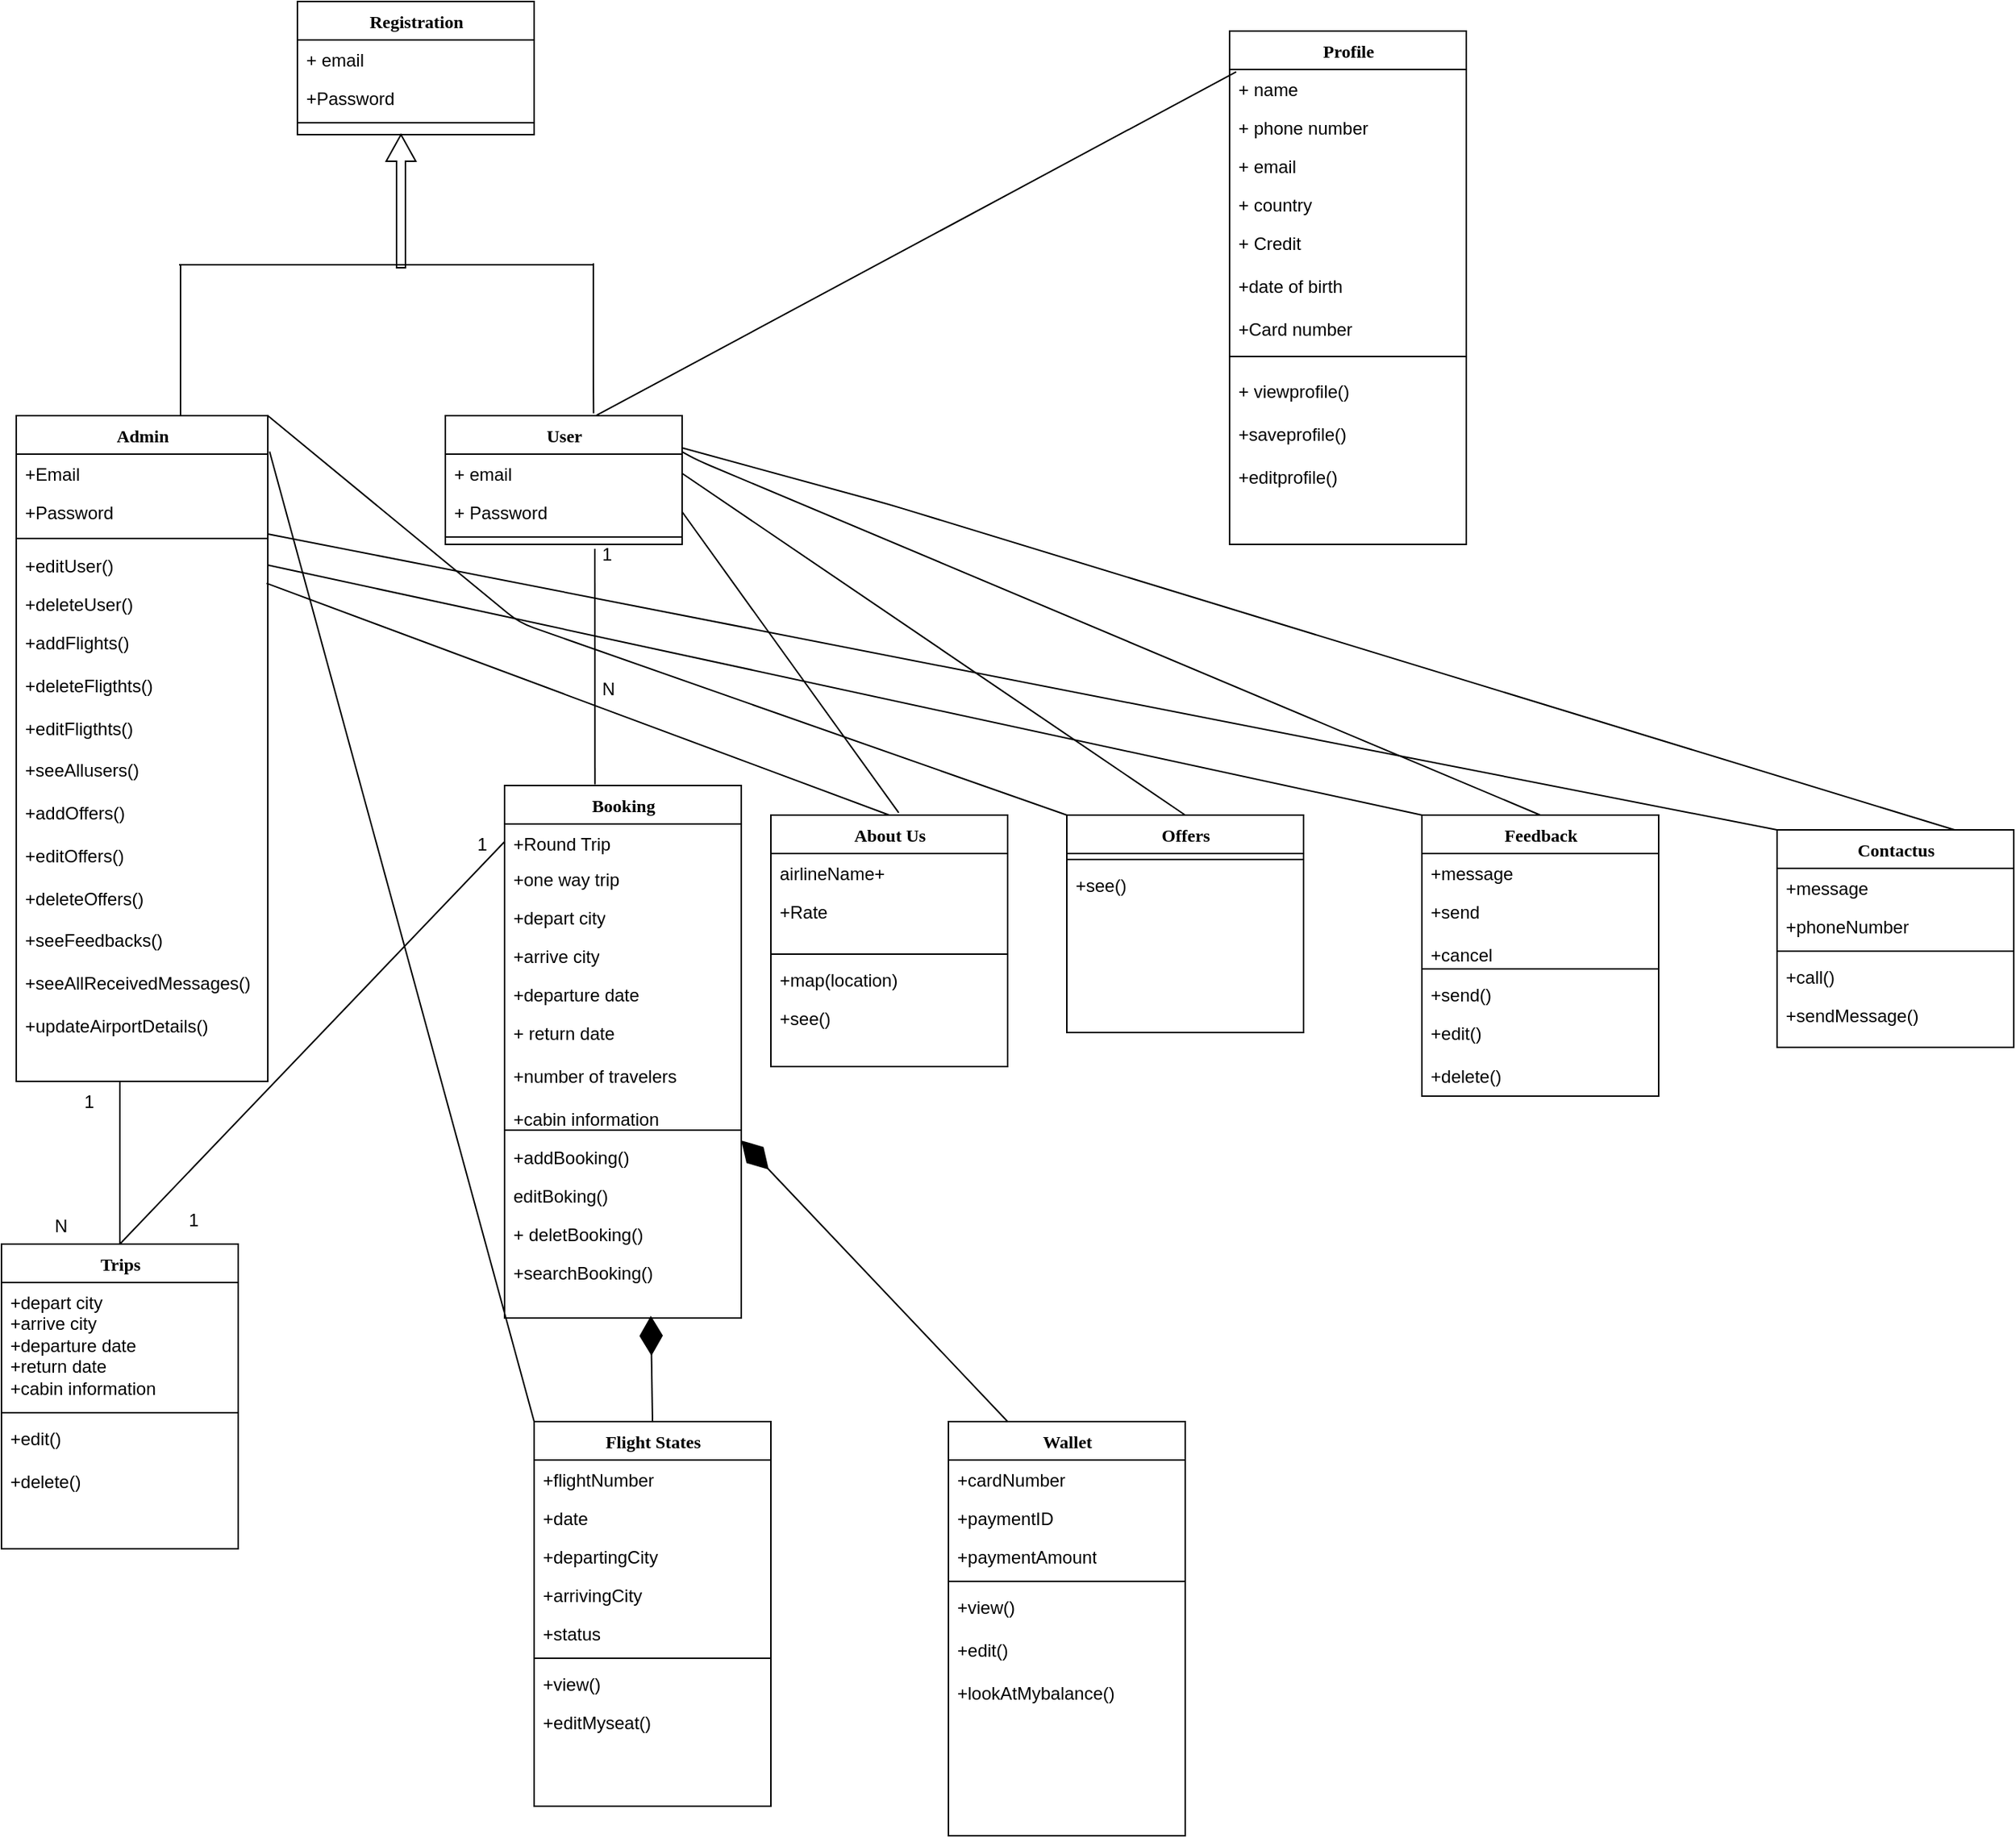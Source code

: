 <mxfile version="14.4.3" type="device"><diagram name="Page-1" id="9f46799a-70d6-7492-0946-bef42562c5a5"><mxGraphModel dx="1920" dy="1205" grid="1" gridSize="10" guides="1" tooltips="1" connect="1" arrows="1" fold="1" page="1" pageScale="1" pageWidth="1100" pageHeight="850" background="#ffffff" math="0" shadow="0"><root><mxCell id="0"/><mxCell id="1" parent="0"/><mxCell id="78961159f06e98e8-17" value="Profile" style="swimlane;html=1;fontStyle=1;align=center;verticalAlign=top;childLayout=stackLayout;horizontal=1;startSize=26;horizontalStack=0;resizeParent=1;resizeLast=0;collapsible=1;marginBottom=0;swimlaneFillColor=#ffffff;rounded=0;shadow=0;comic=0;labelBackgroundColor=none;strokeWidth=1;fillColor=none;fontFamily=Verdana;fontSize=12" parent="1" vertex="1"><mxGeometry x="1110" y="20" width="160" height="347" as="geometry"/></mxCell><mxCell id="78961159f06e98e8-21" value="+ name" style="text;html=1;strokeColor=none;fillColor=none;align=left;verticalAlign=top;spacingLeft=4;spacingRight=4;whiteSpace=wrap;overflow=hidden;rotatable=0;points=[[0,0.5],[1,0.5]];portConstraint=eastwest;" parent="78961159f06e98e8-17" vertex="1"><mxGeometry y="26" width="160" height="26" as="geometry"/></mxCell><mxCell id="78961159f06e98e8-25" value="+ phone number" style="text;html=1;strokeColor=none;fillColor=none;align=left;verticalAlign=top;spacingLeft=4;spacingRight=4;whiteSpace=wrap;overflow=hidden;rotatable=0;points=[[0,0.5],[1,0.5]];portConstraint=eastwest;" parent="78961159f06e98e8-17" vertex="1"><mxGeometry y="52" width="160" height="26" as="geometry"/></mxCell><mxCell id="78961159f06e98e8-23" value="+ email" style="text;html=1;strokeColor=none;fillColor=none;align=left;verticalAlign=top;spacingLeft=4;spacingRight=4;whiteSpace=wrap;overflow=hidden;rotatable=0;points=[[0,0.5],[1,0.5]];portConstraint=eastwest;" parent="78961159f06e98e8-17" vertex="1"><mxGeometry y="78" width="160" height="26" as="geometry"/></mxCell><mxCell id="78961159f06e98e8-26" value="+ country" style="text;html=1;strokeColor=none;fillColor=none;align=left;verticalAlign=top;spacingLeft=4;spacingRight=4;whiteSpace=wrap;overflow=hidden;rotatable=0;points=[[0,0.5],[1,0.5]];portConstraint=eastwest;" parent="78961159f06e98e8-17" vertex="1"><mxGeometry y="104" width="160" height="26" as="geometry"/></mxCell><mxCell id="78961159f06e98e8-24" value="+ Credit&lt;br&gt;&lt;br&gt;+date of birth&lt;br&gt;&lt;br&gt;+Card number" style="text;html=1;strokeColor=none;fillColor=none;align=left;verticalAlign=top;spacingLeft=4;spacingRight=4;whiteSpace=wrap;overflow=hidden;rotatable=0;points=[[0,0.5],[1,0.5]];portConstraint=eastwest;" parent="78961159f06e98e8-17" vertex="1"><mxGeometry y="130" width="160" height="80" as="geometry"/></mxCell><mxCell id="78961159f06e98e8-19" value="" style="line;html=1;strokeWidth=1;fillColor=none;align=left;verticalAlign=middle;spacingTop=-1;spacingLeft=3;spacingRight=3;rotatable=0;labelPosition=right;points=[];portConstraint=eastwest;" parent="78961159f06e98e8-17" vertex="1"><mxGeometry y="210" width="160" height="20" as="geometry"/></mxCell><mxCell id="78961159f06e98e8-20" value="+ viewprofile()&lt;br&gt;&lt;br&gt;+saveprofile()&lt;br&gt;&lt;br&gt;+editprofile()" style="text;html=1;strokeColor=none;fillColor=none;align=left;verticalAlign=top;spacingLeft=4;spacingRight=4;whiteSpace=wrap;overflow=hidden;rotatable=0;points=[[0,0.5],[1,0.5]];portConstraint=eastwest;" parent="78961159f06e98e8-17" vertex="1"><mxGeometry y="230" width="160" height="90" as="geometry"/></mxCell><mxCell id="78961159f06e98e8-30" value="Registration" style="swimlane;html=1;fontStyle=1;align=center;verticalAlign=top;childLayout=stackLayout;horizontal=1;startSize=26;horizontalStack=0;resizeParent=1;resizeLast=0;collapsible=1;marginBottom=0;swimlaneFillColor=#ffffff;rounded=0;shadow=0;comic=0;labelBackgroundColor=none;strokeWidth=1;fillColor=none;fontFamily=Verdana;fontSize=12" parent="1" vertex="1"><mxGeometry x="480" width="160" height="90" as="geometry"/></mxCell><mxCell id="78961159f06e98e8-31" value="+ email" style="text;html=1;strokeColor=none;fillColor=none;align=left;verticalAlign=top;spacingLeft=4;spacingRight=4;whiteSpace=wrap;overflow=hidden;rotatable=0;points=[[0,0.5],[1,0.5]];portConstraint=eastwest;" parent="78961159f06e98e8-30" vertex="1"><mxGeometry y="26" width="160" height="26" as="geometry"/></mxCell><mxCell id="78961159f06e98e8-33" value="+Password" style="text;html=1;strokeColor=none;fillColor=none;align=left;verticalAlign=top;spacingLeft=4;spacingRight=4;whiteSpace=wrap;overflow=hidden;rotatable=0;points=[[0,0.5],[1,0.5]];portConstraint=eastwest;" parent="78961159f06e98e8-30" vertex="1"><mxGeometry y="52" width="160" height="26" as="geometry"/></mxCell><mxCell id="78961159f06e98e8-38" value="" style="line;html=1;strokeWidth=1;fillColor=none;align=left;verticalAlign=middle;spacingTop=-1;spacingLeft=3;spacingRight=3;rotatable=0;labelPosition=right;points=[];portConstraint=eastwest;" parent="78961159f06e98e8-30" vertex="1"><mxGeometry y="78" width="160" height="8" as="geometry"/></mxCell><mxCell id="78961159f06e98e8-43" value="User" style="swimlane;html=1;fontStyle=1;align=center;verticalAlign=top;childLayout=stackLayout;horizontal=1;startSize=26;horizontalStack=0;resizeParent=1;resizeLast=0;collapsible=1;marginBottom=0;swimlaneFillColor=#ffffff;rounded=0;shadow=0;comic=0;labelBackgroundColor=none;strokeWidth=1;fillColor=none;fontFamily=Verdana;fontSize=12" parent="1" vertex="1"><mxGeometry x="580" y="280" width="160" height="87" as="geometry"/></mxCell><mxCell id="78961159f06e98e8-44" value="+ email" style="text;html=1;strokeColor=none;fillColor=none;align=left;verticalAlign=top;spacingLeft=4;spacingRight=4;whiteSpace=wrap;overflow=hidden;rotatable=0;points=[[0,0.5],[1,0.5]];portConstraint=eastwest;" parent="78961159f06e98e8-43" vertex="1"><mxGeometry y="26" width="160" height="26" as="geometry"/></mxCell><mxCell id="78961159f06e98e8-45" value="+ Password" style="text;html=1;strokeColor=none;fillColor=none;align=left;verticalAlign=top;spacingLeft=4;spacingRight=4;whiteSpace=wrap;overflow=hidden;rotatable=0;points=[[0,0.5],[1,0.5]];portConstraint=eastwest;" parent="78961159f06e98e8-43" vertex="1"><mxGeometry y="52" width="160" height="26" as="geometry"/></mxCell><mxCell id="78961159f06e98e8-51" value="" style="line;html=1;strokeWidth=1;fillColor=none;align=left;verticalAlign=middle;spacingTop=-1;spacingLeft=3;spacingRight=3;rotatable=0;labelPosition=right;points=[];portConstraint=eastwest;" parent="78961159f06e98e8-43" vertex="1"><mxGeometry y="78" width="160" height="8" as="geometry"/></mxCell><mxCell id="78961159f06e98e8-69" value="Booking" style="swimlane;html=1;fontStyle=1;align=center;verticalAlign=top;childLayout=stackLayout;horizontal=1;startSize=26;horizontalStack=0;resizeParent=1;resizeLast=0;collapsible=1;marginBottom=0;swimlaneFillColor=#ffffff;rounded=0;shadow=0;comic=0;labelBackgroundColor=none;strokeWidth=1;fillColor=none;fontFamily=Verdana;fontSize=12" parent="1" vertex="1"><mxGeometry x="620" y="530.0" width="160" height="360" as="geometry"/></mxCell><mxCell id="78961159f06e98e8-70" value="+Round Trip" style="text;html=1;strokeColor=none;fillColor=none;align=left;verticalAlign=top;spacingLeft=4;spacingRight=4;whiteSpace=wrap;overflow=hidden;rotatable=0;points=[[0,0.5],[1,0.5]];portConstraint=eastwest;" parent="78961159f06e98e8-69" vertex="1"><mxGeometry y="26" width="160" height="24" as="geometry"/></mxCell><mxCell id="78961159f06e98e8-71" value="+one way trip&amp;nbsp;" style="text;html=1;strokeColor=none;fillColor=none;align=left;verticalAlign=top;spacingLeft=4;spacingRight=4;whiteSpace=wrap;overflow=hidden;rotatable=0;points=[[0,0.5],[1,0.5]];portConstraint=eastwest;" parent="78961159f06e98e8-69" vertex="1"><mxGeometry y="50" width="160" height="26" as="geometry"/></mxCell><mxCell id="78961159f06e98e8-72" value="&lt;div&gt;+depart city&lt;/div&gt;&lt;div&gt;&lt;br&gt;&lt;/div&gt;" style="text;html=1;strokeColor=none;fillColor=none;align=left;verticalAlign=top;spacingLeft=4;spacingRight=4;whiteSpace=wrap;overflow=hidden;rotatable=0;points=[[0,0.5],[1,0.5]];portConstraint=eastwest;" parent="78961159f06e98e8-69" vertex="1"><mxGeometry y="76" width="160" height="26" as="geometry"/></mxCell><mxCell id="78961159f06e98e8-74" value="+&lt;span&gt;arrive city&lt;br&gt;&lt;br&gt;&lt;/span&gt;" style="text;html=1;strokeColor=none;fillColor=none;align=left;verticalAlign=top;spacingLeft=4;spacingRight=4;whiteSpace=wrap;overflow=hidden;rotatable=0;points=[[0,0.5],[1,0.5]];portConstraint=eastwest;" parent="78961159f06e98e8-69" vertex="1"><mxGeometry y="102" width="160" height="26" as="geometry"/></mxCell><mxCell id="78961159f06e98e8-75" value="+departure date" style="text;html=1;strokeColor=none;fillColor=none;align=left;verticalAlign=top;spacingLeft=4;spacingRight=4;whiteSpace=wrap;overflow=hidden;rotatable=0;points=[[0,0.5],[1,0.5]];portConstraint=eastwest;" parent="78961159f06e98e8-69" vertex="1"><mxGeometry y="128" width="160" height="26" as="geometry"/></mxCell><mxCell id="78961159f06e98e8-76" value="+&amp;nbsp;&lt;span&gt;return date&lt;br&gt;&lt;br&gt;+&lt;/span&gt;&lt;span&gt;number of travelers&lt;br&gt;&lt;br&gt;&lt;/span&gt;&lt;span&gt;+&lt;/span&gt;&lt;span&gt;cabin information&lt;br&gt;&lt;br&gt;&lt;br&gt;&lt;/span&gt;&lt;span&gt;&lt;br&gt;&lt;br&gt;&lt;/span&gt;" style="text;html=1;strokeColor=none;fillColor=none;align=left;verticalAlign=top;spacingLeft=4;spacingRight=4;whiteSpace=wrap;overflow=hidden;rotatable=0;points=[[0,0.5],[1,0.5]];portConstraint=eastwest;" parent="78961159f06e98e8-69" vertex="1"><mxGeometry y="154" width="160" height="74" as="geometry"/></mxCell><mxCell id="78961159f06e98e8-77" value="" style="line;html=1;strokeWidth=1;fillColor=none;align=left;verticalAlign=middle;spacingTop=-1;spacingLeft=3;spacingRight=3;rotatable=0;labelPosition=right;points=[];portConstraint=eastwest;" parent="78961159f06e98e8-69" vertex="1"><mxGeometry y="228" width="160" height="10" as="geometry"/></mxCell><mxCell id="78961159f06e98e8-78" value="+&lt;span&gt;addBooking()&lt;br&gt;&lt;br&gt;&lt;/span&gt;" style="text;html=1;strokeColor=none;fillColor=none;align=left;verticalAlign=top;spacingLeft=4;spacingRight=4;whiteSpace=wrap;overflow=hidden;rotatable=0;points=[[0,0.5],[1,0.5]];portConstraint=eastwest;" parent="78961159f06e98e8-69" vertex="1"><mxGeometry y="238" width="160" height="26" as="geometry"/></mxCell><mxCell id="78961159f06e98e8-79" value="&lt;div&gt;editBoking()&lt;/div&gt;&lt;div&gt;&lt;br&gt;&lt;/div&gt;" style="text;html=1;strokeColor=none;fillColor=none;align=left;verticalAlign=top;spacingLeft=4;spacingRight=4;whiteSpace=wrap;overflow=hidden;rotatable=0;points=[[0,0.5],[1,0.5]];portConstraint=eastwest;" parent="78961159f06e98e8-69" vertex="1"><mxGeometry y="264" width="160" height="26" as="geometry"/></mxCell><mxCell id="78961159f06e98e8-80" value="+&amp;nbsp;&lt;span&gt;deletBooking()&lt;br&gt;&lt;br&gt;&lt;/span&gt;" style="text;html=1;strokeColor=none;fillColor=none;align=left;verticalAlign=top;spacingLeft=4;spacingRight=4;whiteSpace=wrap;overflow=hidden;rotatable=0;points=[[0,0.5],[1,0.5]];portConstraint=eastwest;" parent="78961159f06e98e8-69" vertex="1"><mxGeometry y="290" width="160" height="26" as="geometry"/></mxCell><mxCell id="78961159f06e98e8-81" value="&lt;div&gt;+searchBooking()&lt;/div&gt;&lt;div&gt;&lt;br&gt;&lt;/div&gt;" style="text;html=1;strokeColor=none;fillColor=none;align=left;verticalAlign=top;spacingLeft=4;spacingRight=4;whiteSpace=wrap;overflow=hidden;rotatable=0;points=[[0,0.5],[1,0.5]];portConstraint=eastwest;" parent="78961159f06e98e8-69" vertex="1"><mxGeometry y="316" width="160" height="42" as="geometry"/></mxCell><mxCell id="78961159f06e98e8-82" value="Flight States" style="swimlane;html=1;fontStyle=1;align=center;verticalAlign=top;childLayout=stackLayout;horizontal=1;startSize=26;horizontalStack=0;resizeParent=1;resizeLast=0;collapsible=1;marginBottom=0;swimlaneFillColor=#ffffff;rounded=0;shadow=0;comic=0;labelBackgroundColor=none;strokeWidth=1;fillColor=none;fontFamily=Verdana;fontSize=12" parent="1" vertex="1"><mxGeometry x="640" y="960" width="160" height="260" as="geometry"/></mxCell><mxCell id="78961159f06e98e8-83" value="+&lt;span&gt;flightNumber&lt;br&gt;&lt;br&gt;&lt;/span&gt;" style="text;html=1;strokeColor=none;fillColor=none;align=left;verticalAlign=top;spacingLeft=4;spacingRight=4;whiteSpace=wrap;overflow=hidden;rotatable=0;points=[[0,0.5],[1,0.5]];portConstraint=eastwest;" parent="78961159f06e98e8-82" vertex="1"><mxGeometry y="26" width="160" height="26" as="geometry"/></mxCell><mxCell id="78961159f06e98e8-84" value="+&lt;span&gt;date&lt;br&gt;&lt;br&gt;&lt;/span&gt;" style="text;html=1;strokeColor=none;fillColor=none;align=left;verticalAlign=top;spacingLeft=4;spacingRight=4;whiteSpace=wrap;overflow=hidden;rotatable=0;points=[[0,0.5],[1,0.5]];portConstraint=eastwest;" parent="78961159f06e98e8-82" vertex="1"><mxGeometry y="52" width="160" height="26" as="geometry"/></mxCell><mxCell id="78961159f06e98e8-85" value="+departingCity" style="text;html=1;strokeColor=none;fillColor=none;align=left;verticalAlign=top;spacingLeft=4;spacingRight=4;whiteSpace=wrap;overflow=hidden;rotatable=0;points=[[0,0.5],[1,0.5]];portConstraint=eastwest;" parent="78961159f06e98e8-82" vertex="1"><mxGeometry y="78" width="160" height="26" as="geometry"/></mxCell><mxCell id="78961159f06e98e8-86" value="+&lt;span&gt;arrivingCity&lt;br&gt;&lt;br&gt;&lt;/span&gt;" style="text;html=1;strokeColor=none;fillColor=none;align=left;verticalAlign=top;spacingLeft=4;spacingRight=4;whiteSpace=wrap;overflow=hidden;rotatable=0;points=[[0,0.5],[1,0.5]];portConstraint=eastwest;" parent="78961159f06e98e8-82" vertex="1"><mxGeometry y="104" width="160" height="26" as="geometry"/></mxCell><mxCell id="78961159f06e98e8-87" value="+&lt;span&gt;status&lt;br&gt;&lt;br&gt;&lt;/span&gt;" style="text;html=1;strokeColor=none;fillColor=none;align=left;verticalAlign=top;spacingLeft=4;spacingRight=4;whiteSpace=wrap;overflow=hidden;rotatable=0;points=[[0,0.5],[1,0.5]];portConstraint=eastwest;" parent="78961159f06e98e8-82" vertex="1"><mxGeometry y="130" width="160" height="26" as="geometry"/></mxCell><mxCell id="78961159f06e98e8-90" value="" style="line;html=1;strokeWidth=1;fillColor=none;align=left;verticalAlign=middle;spacingTop=-1;spacingLeft=3;spacingRight=3;rotatable=0;labelPosition=right;points=[];portConstraint=eastwest;" parent="78961159f06e98e8-82" vertex="1"><mxGeometry y="156" width="160" height="8" as="geometry"/></mxCell><mxCell id="78961159f06e98e8-91" value="+view()" style="text;html=1;strokeColor=none;fillColor=none;align=left;verticalAlign=top;spacingLeft=4;spacingRight=4;whiteSpace=wrap;overflow=hidden;rotatable=0;points=[[0,0.5],[1,0.5]];portConstraint=eastwest;" parent="78961159f06e98e8-82" vertex="1"><mxGeometry y="164" width="160" height="26" as="geometry"/></mxCell><mxCell id="78961159f06e98e8-94" value="+&lt;span&gt;editMyseat()&lt;br&gt;&lt;br&gt;&lt;br&gt;&lt;/span&gt;" style="text;html=1;strokeColor=none;fillColor=none;align=left;verticalAlign=top;spacingLeft=4;spacingRight=4;whiteSpace=wrap;overflow=hidden;rotatable=0;points=[[0,0.5],[1,0.5]];portConstraint=eastwest;" parent="78961159f06e98e8-82" vertex="1"><mxGeometry y="190" width="160" height="70" as="geometry"/></mxCell><mxCell id="78961159f06e98e8-95" value="Wallet" style="swimlane;html=1;fontStyle=1;align=center;verticalAlign=top;childLayout=stackLayout;horizontal=1;startSize=26;horizontalStack=0;resizeParent=1;resizeLast=0;collapsible=1;marginBottom=0;swimlaneFillColor=#ffffff;rounded=0;shadow=0;comic=0;labelBackgroundColor=none;strokeWidth=1;fillColor=none;fontFamily=Verdana;fontSize=12" parent="1" vertex="1"><mxGeometry x="920" y="960" width="160" height="280" as="geometry"/></mxCell><mxCell id="78961159f06e98e8-97" value="+cardNumber" style="text;html=1;strokeColor=none;fillColor=none;align=left;verticalAlign=top;spacingLeft=4;spacingRight=4;whiteSpace=wrap;overflow=hidden;rotatable=0;points=[[0,0.5],[1,0.5]];portConstraint=eastwest;" parent="78961159f06e98e8-95" vertex="1"><mxGeometry y="26" width="160" height="26" as="geometry"/></mxCell><mxCell id="78961159f06e98e8-96" value="+&lt;span&gt;paymentID&lt;br&gt;&lt;br&gt;&lt;/span&gt;" style="text;html=1;strokeColor=none;fillColor=none;align=left;verticalAlign=top;spacingLeft=4;spacingRight=4;whiteSpace=wrap;overflow=hidden;rotatable=0;points=[[0,0.5],[1,0.5]];portConstraint=eastwest;" parent="78961159f06e98e8-95" vertex="1"><mxGeometry y="52" width="160" height="26" as="geometry"/></mxCell><mxCell id="78961159f06e98e8-98" value="+&lt;span&gt;paymentAmount&lt;br&gt;&lt;br&gt;&lt;/span&gt;" style="text;html=1;strokeColor=none;fillColor=none;align=left;verticalAlign=top;spacingLeft=4;spacingRight=4;whiteSpace=wrap;overflow=hidden;rotatable=0;points=[[0,0.5],[1,0.5]];portConstraint=eastwest;" parent="78961159f06e98e8-95" vertex="1"><mxGeometry y="78" width="160" height="26" as="geometry"/></mxCell><mxCell id="78961159f06e98e8-103" value="" style="line;html=1;strokeWidth=1;fillColor=none;align=left;verticalAlign=middle;spacingTop=-1;spacingLeft=3;spacingRight=3;rotatable=0;labelPosition=right;points=[];portConstraint=eastwest;" parent="78961159f06e98e8-95" vertex="1"><mxGeometry y="104" width="160" height="8" as="geometry"/></mxCell><mxCell id="78961159f06e98e8-104" value="+&lt;span&gt;view()&lt;br&gt;&lt;br&gt;+&lt;/span&gt;&lt;span&gt;edit()&lt;br&gt;&lt;br&gt;+&lt;/span&gt;&lt;span&gt;lookAtMybalance()&lt;br&gt;&lt;br&gt;&lt;br&gt;&lt;br&gt;&lt;/span&gt;" style="text;html=1;strokeColor=none;fillColor=none;align=left;verticalAlign=top;spacingLeft=4;spacingRight=4;whiteSpace=wrap;overflow=hidden;rotatable=0;points=[[0,0.5],[1,0.5]];portConstraint=eastwest;" parent="78961159f06e98e8-95" vertex="1"><mxGeometry y="112" width="160" height="88" as="geometry"/></mxCell><mxCell id="78961159f06e98e8-108" value="Offers" style="swimlane;html=1;fontStyle=1;align=center;verticalAlign=top;childLayout=stackLayout;horizontal=1;startSize=26;horizontalStack=0;resizeParent=1;resizeLast=0;collapsible=1;marginBottom=0;swimlaneFillColor=#ffffff;rounded=0;shadow=0;comic=0;labelBackgroundColor=none;strokeWidth=1;fillColor=none;fontFamily=Verdana;fontSize=12" parent="1" vertex="1"><mxGeometry x="1000" y="550.0" width="160" height="147" as="geometry"/></mxCell><mxCell id="78961159f06e98e8-116" value="" style="line;html=1;strokeWidth=1;fillColor=none;align=left;verticalAlign=middle;spacingTop=-1;spacingLeft=3;spacingRight=3;rotatable=0;labelPosition=right;points=[];portConstraint=eastwest;" parent="78961159f06e98e8-108" vertex="1"><mxGeometry y="26" width="160" height="8" as="geometry"/></mxCell><mxCell id="78961159f06e98e8-117" value="+see()" style="text;html=1;strokeColor=none;fillColor=none;align=left;verticalAlign=top;spacingLeft=4;spacingRight=4;whiteSpace=wrap;overflow=hidden;rotatable=0;points=[[0,0.5],[1,0.5]];portConstraint=eastwest;" parent="78961159f06e98e8-108" vertex="1"><mxGeometry y="34" width="160" height="26" as="geometry"/></mxCell><mxCell id="t1L8fWwTtSvOxHbF7DwO-7" value="Feedback" style="swimlane;html=1;fontStyle=1;align=center;verticalAlign=top;childLayout=stackLayout;horizontal=1;startSize=26;horizontalStack=0;resizeParent=1;resizeLast=0;collapsible=1;marginBottom=0;swimlaneFillColor=#ffffff;rounded=0;shadow=0;comic=0;labelBackgroundColor=none;strokeWidth=1;fillColor=none;fontFamily=Verdana;fontSize=12" vertex="1" parent="1"><mxGeometry x="1240" y="550" width="160" height="190" as="geometry"/></mxCell><mxCell id="t1L8fWwTtSvOxHbF7DwO-8" value="+&lt;span&gt;message&lt;br&gt;&lt;br&gt;&lt;/span&gt;" style="text;html=1;strokeColor=none;fillColor=none;align=left;verticalAlign=top;spacingLeft=4;spacingRight=4;whiteSpace=wrap;overflow=hidden;rotatable=0;points=[[0,0.5],[1,0.5]];portConstraint=eastwest;" vertex="1" parent="t1L8fWwTtSvOxHbF7DwO-7"><mxGeometry y="26" width="160" height="26" as="geometry"/></mxCell><mxCell id="t1L8fWwTtSvOxHbF7DwO-9" value="+&lt;span&gt;send&lt;br&gt;&lt;br&gt;+&lt;/span&gt;&lt;span&gt;cancel&lt;br&gt;&lt;/span&gt;&lt;span&gt;&lt;br&gt;&lt;br&gt;&lt;br&gt;&lt;/span&gt;" style="text;html=1;strokeColor=none;fillColor=none;align=left;verticalAlign=top;spacingLeft=4;spacingRight=4;whiteSpace=wrap;overflow=hidden;rotatable=0;points=[[0,0.5],[1,0.5]];portConstraint=eastwest;" vertex="1" parent="t1L8fWwTtSvOxHbF7DwO-7"><mxGeometry y="52" width="160" height="48" as="geometry"/></mxCell><mxCell id="t1L8fWwTtSvOxHbF7DwO-10" value="" style="line;html=1;strokeWidth=1;fillColor=none;align=left;verticalAlign=middle;spacingTop=-1;spacingLeft=3;spacingRight=3;rotatable=0;labelPosition=right;points=[];portConstraint=eastwest;" vertex="1" parent="t1L8fWwTtSvOxHbF7DwO-7"><mxGeometry y="100" width="160" height="8" as="geometry"/></mxCell><mxCell id="t1L8fWwTtSvOxHbF7DwO-11" value="+&lt;span&gt;send()&lt;br&gt;&lt;br&gt;&lt;/span&gt;" style="text;html=1;strokeColor=none;fillColor=none;align=left;verticalAlign=top;spacingLeft=4;spacingRight=4;whiteSpace=wrap;overflow=hidden;rotatable=0;points=[[0,0.5],[1,0.5]];portConstraint=eastwest;" vertex="1" parent="t1L8fWwTtSvOxHbF7DwO-7"><mxGeometry y="108" width="160" height="26" as="geometry"/></mxCell><mxCell id="t1L8fWwTtSvOxHbF7DwO-12" value="+&lt;span&gt;edit()&lt;br&gt;&lt;br&gt;+&lt;/span&gt;&lt;span&gt;delete()&lt;br&gt;&lt;br&gt;&lt;/span&gt;" style="text;html=1;strokeColor=none;fillColor=none;align=left;verticalAlign=top;spacingLeft=4;spacingRight=4;whiteSpace=wrap;overflow=hidden;rotatable=0;points=[[0,0.5],[1,0.5]];portConstraint=eastwest;" vertex="1" parent="t1L8fWwTtSvOxHbF7DwO-7"><mxGeometry y="134" width="160" height="56" as="geometry"/></mxCell><mxCell id="t1L8fWwTtSvOxHbF7DwO-20" value="Contactus" style="swimlane;html=1;fontStyle=1;align=center;verticalAlign=top;childLayout=stackLayout;horizontal=1;startSize=26;horizontalStack=0;resizeParent=1;resizeLast=0;collapsible=1;marginBottom=0;swimlaneFillColor=#ffffff;rounded=0;shadow=0;comic=0;labelBackgroundColor=none;strokeWidth=1;fillColor=none;fontFamily=Verdana;fontSize=12" vertex="1" parent="1"><mxGeometry x="1480" y="560" width="160" height="147" as="geometry"/></mxCell><mxCell id="t1L8fWwTtSvOxHbF7DwO-21" value="+&lt;span&gt;message&lt;br&gt;&lt;br&gt;&lt;/span&gt;" style="text;html=1;strokeColor=none;fillColor=none;align=left;verticalAlign=top;spacingLeft=4;spacingRight=4;whiteSpace=wrap;overflow=hidden;rotatable=0;points=[[0,0.5],[1,0.5]];portConstraint=eastwest;" vertex="1" parent="t1L8fWwTtSvOxHbF7DwO-20"><mxGeometry y="26" width="160" height="26" as="geometry"/></mxCell><mxCell id="t1L8fWwTtSvOxHbF7DwO-22" value="+&lt;span&gt;phoneNumber&lt;br&gt;&lt;br&gt;&lt;/span&gt;" style="text;html=1;strokeColor=none;fillColor=none;align=left;verticalAlign=top;spacingLeft=4;spacingRight=4;whiteSpace=wrap;overflow=hidden;rotatable=0;points=[[0,0.5],[1,0.5]];portConstraint=eastwest;" vertex="1" parent="t1L8fWwTtSvOxHbF7DwO-20"><mxGeometry y="52" width="160" height="26" as="geometry"/></mxCell><mxCell id="t1L8fWwTtSvOxHbF7DwO-23" value="" style="line;html=1;strokeWidth=1;fillColor=none;align=left;verticalAlign=middle;spacingTop=-1;spacingLeft=3;spacingRight=3;rotatable=0;labelPosition=right;points=[];portConstraint=eastwest;" vertex="1" parent="t1L8fWwTtSvOxHbF7DwO-20"><mxGeometry y="78" width="160" height="8" as="geometry"/></mxCell><mxCell id="t1L8fWwTtSvOxHbF7DwO-24" value="+&lt;span&gt;call()&lt;br&gt;&lt;br&gt;&lt;/span&gt;" style="text;html=1;strokeColor=none;fillColor=none;align=left;verticalAlign=top;spacingLeft=4;spacingRight=4;whiteSpace=wrap;overflow=hidden;rotatable=0;points=[[0,0.5],[1,0.5]];portConstraint=eastwest;" vertex="1" parent="t1L8fWwTtSvOxHbF7DwO-20"><mxGeometry y="86" width="160" height="26" as="geometry"/></mxCell><mxCell id="t1L8fWwTtSvOxHbF7DwO-25" value="+&lt;span&gt;sendMessage()&lt;br&gt;&lt;br&gt;&lt;/span&gt;" style="text;html=1;strokeColor=none;fillColor=none;align=left;verticalAlign=top;spacingLeft=4;spacingRight=4;whiteSpace=wrap;overflow=hidden;rotatable=0;points=[[0,0.5],[1,0.5]];portConstraint=eastwest;" vertex="1" parent="t1L8fWwTtSvOxHbF7DwO-20"><mxGeometry y="112" width="160" height="26" as="geometry"/></mxCell><mxCell id="t1L8fWwTtSvOxHbF7DwO-26" value="About Us" style="swimlane;html=1;fontStyle=1;align=center;verticalAlign=top;childLayout=stackLayout;horizontal=1;startSize=26;horizontalStack=0;resizeParent=1;resizeLast=0;collapsible=1;marginBottom=0;swimlaneFillColor=#ffffff;rounded=0;shadow=0;comic=0;labelBackgroundColor=none;strokeWidth=1;fillColor=none;fontFamily=Verdana;fontSize=12" vertex="1" parent="1"><mxGeometry x="800" y="550" width="160" height="170" as="geometry"/></mxCell><mxCell id="t1L8fWwTtSvOxHbF7DwO-27" value="&lt;div style=&quot;direction: rtl&quot;&gt;&lt;span&gt;+&lt;/span&gt;&lt;span&gt;airlineName&lt;/span&gt;&lt;/div&gt;&lt;div&gt;&lt;span&gt;&lt;br&gt;&lt;/span&gt;&lt;/div&gt;" style="text;html=1;strokeColor=none;fillColor=none;align=left;verticalAlign=top;spacingLeft=4;spacingRight=4;whiteSpace=wrap;overflow=hidden;rotatable=0;points=[[0,0.5],[1,0.5]];portConstraint=eastwest;" vertex="1" parent="t1L8fWwTtSvOxHbF7DwO-26"><mxGeometry y="26" width="160" height="26" as="geometry"/></mxCell><mxCell id="t1L8fWwTtSvOxHbF7DwO-28" value="&lt;span&gt;+Rate&lt;br&gt;&lt;/span&gt;" style="text;html=1;strokeColor=none;fillColor=none;align=left;verticalAlign=top;spacingLeft=4;spacingRight=4;whiteSpace=wrap;overflow=hidden;rotatable=0;points=[[0,0.5],[1,0.5]];portConstraint=eastwest;" vertex="1" parent="t1L8fWwTtSvOxHbF7DwO-26"><mxGeometry y="52" width="160" height="38" as="geometry"/></mxCell><mxCell id="t1L8fWwTtSvOxHbF7DwO-29" value="" style="line;html=1;strokeWidth=1;fillColor=none;align=left;verticalAlign=middle;spacingTop=-1;spacingLeft=3;spacingRight=3;rotatable=0;labelPosition=right;points=[];portConstraint=eastwest;" vertex="1" parent="t1L8fWwTtSvOxHbF7DwO-26"><mxGeometry y="90" width="160" height="8" as="geometry"/></mxCell><mxCell id="t1L8fWwTtSvOxHbF7DwO-30" value="+&lt;span&gt;map(location)&lt;br&gt;&lt;br&gt;&lt;/span&gt;" style="text;html=1;strokeColor=none;fillColor=none;align=left;verticalAlign=top;spacingLeft=4;spacingRight=4;whiteSpace=wrap;overflow=hidden;rotatable=0;points=[[0,0.5],[1,0.5]];portConstraint=eastwest;" vertex="1" parent="t1L8fWwTtSvOxHbF7DwO-26"><mxGeometry y="98" width="160" height="26" as="geometry"/></mxCell><mxCell id="t1L8fWwTtSvOxHbF7DwO-31" value="+&lt;span&gt;see()&lt;br&gt;&lt;br&gt;&lt;/span&gt;" style="text;html=1;strokeColor=none;fillColor=none;align=left;verticalAlign=top;spacingLeft=4;spacingRight=4;whiteSpace=wrap;overflow=hidden;rotatable=0;points=[[0,0.5],[1,0.5]];portConstraint=eastwest;" vertex="1" parent="t1L8fWwTtSvOxHbF7DwO-26"><mxGeometry y="124" width="160" height="26" as="geometry"/></mxCell><mxCell id="t1L8fWwTtSvOxHbF7DwO-35" value="Admin" style="swimlane;html=1;fontStyle=1;align=center;verticalAlign=top;childLayout=stackLayout;horizontal=1;startSize=26;horizontalStack=0;resizeParent=1;resizeLast=0;collapsible=1;marginBottom=0;swimlaneFillColor=#ffffff;rounded=0;shadow=0;comic=0;labelBackgroundColor=none;strokeWidth=1;fillColor=none;fontFamily=Verdana;fontSize=12" vertex="1" parent="1"><mxGeometry x="290" y="280" width="170" height="450" as="geometry"/></mxCell><mxCell id="t1L8fWwTtSvOxHbF7DwO-36" value="+Email" style="text;html=1;strokeColor=none;fillColor=none;align=left;verticalAlign=top;spacingLeft=4;spacingRight=4;whiteSpace=wrap;overflow=hidden;rotatable=0;points=[[0,0.5],[1,0.5]];portConstraint=eastwest;" vertex="1" parent="t1L8fWwTtSvOxHbF7DwO-35"><mxGeometry y="26" width="170" height="26" as="geometry"/></mxCell><mxCell id="t1L8fWwTtSvOxHbF7DwO-37" value="+Password" style="text;html=1;strokeColor=none;fillColor=none;align=left;verticalAlign=top;spacingLeft=4;spacingRight=4;whiteSpace=wrap;overflow=hidden;rotatable=0;points=[[0,0.5],[1,0.5]];portConstraint=eastwest;" vertex="1" parent="t1L8fWwTtSvOxHbF7DwO-35"><mxGeometry y="52" width="170" height="26" as="geometry"/></mxCell><mxCell id="t1L8fWwTtSvOxHbF7DwO-42" value="" style="line;html=1;strokeWidth=1;fillColor=none;align=left;verticalAlign=middle;spacingTop=-1;spacingLeft=3;spacingRight=3;rotatable=0;labelPosition=right;points=[];portConstraint=eastwest;" vertex="1" parent="t1L8fWwTtSvOxHbF7DwO-35"><mxGeometry y="78" width="170" height="10" as="geometry"/></mxCell><mxCell id="t1L8fWwTtSvOxHbF7DwO-44" value="&lt;div&gt;&lt;div&gt;+editUser()&lt;/div&gt;&lt;/div&gt;&lt;div&gt;&lt;br&gt;&lt;/div&gt;" style="text;html=1;strokeColor=none;fillColor=none;align=left;verticalAlign=top;spacingLeft=4;spacingRight=4;whiteSpace=wrap;overflow=hidden;rotatable=0;points=[[0,0.5],[1,0.5]];portConstraint=eastwest;" vertex="1" parent="t1L8fWwTtSvOxHbF7DwO-35"><mxGeometry y="88" width="170" height="26" as="geometry"/></mxCell><mxCell id="t1L8fWwTtSvOxHbF7DwO-45" value="&lt;span&gt;+&lt;/span&gt;&lt;span&gt;deleteUser()&lt;br&gt;&lt;br&gt;&lt;/span&gt;" style="text;html=1;strokeColor=none;fillColor=none;align=left;verticalAlign=top;spacingLeft=4;spacingRight=4;whiteSpace=wrap;overflow=hidden;rotatable=0;points=[[0,0.5],[1,0.5]];portConstraint=eastwest;" vertex="1" parent="t1L8fWwTtSvOxHbF7DwO-35"><mxGeometry y="114" width="170" height="26" as="geometry"/></mxCell><mxCell id="t1L8fWwTtSvOxHbF7DwO-46" value="&lt;div&gt;+&lt;span&gt;addFlights&lt;/span&gt;()&lt;/div&gt;&lt;div&gt;&lt;br&gt;&lt;/div&gt;&lt;div&gt;+&lt;span&gt;deleteFligthts()&lt;/span&gt;&lt;/div&gt;&lt;div&gt;&lt;span&gt;&lt;br&gt;&lt;/span&gt;&lt;/div&gt;&lt;div&gt;&lt;span&gt;+&lt;/span&gt;&lt;span&gt;editFligthts()&lt;/span&gt;&lt;/div&gt;&lt;div&gt;&lt;span&gt;&lt;br&gt;&lt;/span&gt;&lt;/div&gt;&lt;div&gt;&lt;span&gt;+&lt;/span&gt;&lt;span&gt;seeAllusers()&lt;/span&gt;&lt;/div&gt;&lt;div&gt;&lt;span&gt;&lt;br&gt;&lt;/span&gt;&lt;/div&gt;&lt;div&gt;&lt;span&gt;&lt;div&gt;+addOffers()&lt;/div&gt;&lt;div&gt;&lt;br&gt;&lt;/div&gt;&lt;div&gt;+&lt;span&gt;editOffers()&lt;/span&gt;&lt;/div&gt;&lt;div&gt;&lt;span&gt;&lt;br&gt;&lt;/span&gt;&lt;/div&gt;&lt;div&gt;&lt;span&gt;+&lt;/span&gt;&lt;span&gt;deleteOffers()&lt;/span&gt;&lt;/div&gt;&lt;div&gt;&lt;span&gt;&lt;br&gt;&lt;/span&gt;&lt;/div&gt;&lt;div&gt;&lt;span&gt;+&lt;/span&gt;&lt;span&gt;seeFeedbacks()&lt;/span&gt;&lt;/div&gt;&lt;div&gt;&lt;span&gt;&lt;br&gt;&lt;/span&gt;&lt;/div&gt;&lt;div&gt;&lt;span&gt;+&lt;/span&gt;&lt;span&gt;seeAllReceivedMessages()&lt;/span&gt;&lt;/div&gt;&lt;div&gt;&lt;span&gt;&lt;br&gt;&lt;/span&gt;&lt;/div&gt;&lt;div&gt;&lt;span&gt;&lt;div&gt;+updateAirportDetails()&lt;/div&gt;&lt;div&gt;&lt;br&gt;&lt;/div&gt;&lt;/span&gt;&lt;/div&gt;&lt;div&gt;&lt;span&gt;&lt;br&gt;&lt;/span&gt;&lt;/div&gt;&lt;div&gt;&lt;span&gt;&lt;br&gt;&lt;/span&gt;&lt;/div&gt;&lt;div&gt;&lt;span&gt;&lt;br&gt;&lt;/span&gt;&lt;/div&gt;&lt;div&gt;&lt;span&gt;&lt;br&gt;&lt;/span&gt;&lt;/div&gt;&lt;div&gt;&lt;span&gt;&lt;br&gt;&lt;/span&gt;&lt;/div&gt;&lt;div&gt;&lt;span&gt;&lt;br&gt;&lt;/span&gt;&lt;/div&gt;&lt;div&gt;&lt;span&gt;&lt;br&gt;&lt;/span&gt;&lt;/div&gt;&lt;div&gt;&lt;span&gt;&lt;br&gt;&lt;/span&gt;&lt;/div&gt;&lt;div&gt;&lt;span&gt;&lt;br&gt;&lt;/span&gt;&lt;/div&gt;&lt;div&gt;&lt;br&gt;&lt;/div&gt;&lt;div&gt;&lt;br&gt;&lt;/div&gt;&lt;div&gt;&lt;br&gt;&lt;/div&gt;&lt;/span&gt;&lt;/div&gt;&lt;div&gt;&lt;span&gt;&lt;br&gt;&lt;/span&gt;&lt;/div&gt;&lt;div&gt;&lt;span&gt;&lt;br&gt;&lt;/span&gt;&lt;/div&gt;&lt;div&gt;&lt;span&gt;&lt;br&gt;&lt;/span&gt;&lt;/div&gt;&lt;div&gt;&lt;span&gt;&lt;br&gt;&lt;/span&gt;&lt;/div&gt;&lt;div&gt;&lt;span&gt;&lt;br&gt;&lt;/span&gt;&lt;/div&gt;&lt;div&gt;&lt;span&gt;&lt;br&gt;&lt;/span&gt;&lt;/div&gt;" style="text;html=1;strokeColor=none;fillColor=none;align=left;verticalAlign=top;spacingLeft=4;spacingRight=4;whiteSpace=wrap;overflow=hidden;rotatable=0;points=[[0,0.5],[1,0.5]];portConstraint=eastwest;" vertex="1" parent="t1L8fWwTtSvOxHbF7DwO-35"><mxGeometry y="140" width="170" height="290" as="geometry"/></mxCell><mxCell id="t1L8fWwTtSvOxHbF7DwO-62" value="" style="shape=singleArrow;direction=north;whiteSpace=wrap;html=1;" vertex="1" parent="1"><mxGeometry x="540" y="90" width="20" height="90" as="geometry"/></mxCell><mxCell id="t1L8fWwTtSvOxHbF7DwO-66" value="" style="endArrow=none;html=1;entryX=0.007;entryY=0.504;entryDx=0;entryDy=0;entryPerimeter=0;" edge="1" parent="1" target="t1L8fWwTtSvOxHbF7DwO-76"><mxGeometry width="50" height="50" relative="1" as="geometry"><mxPoint x="401" y="280" as="sourcePoint"/><mxPoint x="400" y="160" as="targetPoint"/></mxGeometry></mxCell><mxCell id="t1L8fWwTtSvOxHbF7DwO-76" value="" style="line;strokeWidth=1;fillColor=none;align=left;verticalAlign=middle;spacingTop=-1;spacingLeft=3;spacingRight=3;rotatable=0;labelPosition=right;points=[];portConstraint=eastwest;" vertex="1" parent="1"><mxGeometry x="400" y="174" width="150" height="8" as="geometry"/></mxCell><mxCell id="t1L8fWwTtSvOxHbF7DwO-77" value="" style="line;strokeWidth=1;fillColor=none;align=left;verticalAlign=middle;spacingTop=-1;spacingLeft=3;spacingRight=3;rotatable=0;labelPosition=right;points=[];portConstraint=eastwest;" vertex="1" parent="1"><mxGeometry x="530" y="174" width="150" height="8" as="geometry"/></mxCell><mxCell id="t1L8fWwTtSvOxHbF7DwO-78" value="" style="endArrow=none;html=1;exitX=0.626;exitY=-0.019;exitDx=0;exitDy=0;exitPerimeter=0;" edge="1" parent="1" source="78961159f06e98e8-43"><mxGeometry width="50" height="50" relative="1" as="geometry"><mxPoint x="679.31" y="270" as="sourcePoint"/><mxPoint x="680" y="177" as="targetPoint"/><Array as="points"><mxPoint x="680" y="250"/></Array></mxGeometry></mxCell><mxCell id="t1L8fWwTtSvOxHbF7DwO-81" value="" style="endArrow=none;html=1;entryX=0.382;entryY=-0.002;entryDx=0;entryDy=0;entryPerimeter=0;" edge="1" parent="1" target="78961159f06e98e8-69"><mxGeometry width="50" height="50" relative="1" as="geometry"><mxPoint x="681" y="370" as="sourcePoint"/><mxPoint x="720" y="280" as="targetPoint"/></mxGeometry></mxCell><mxCell id="t1L8fWwTtSvOxHbF7DwO-82" value="1" style="text;strokeColor=none;fillColor=none;align=left;verticalAlign=top;spacingLeft=4;spacingRight=4;overflow=hidden;rotatable=0;points=[[0,0.5],[1,0.5]];portConstraint=eastwest;" vertex="1" parent="1"><mxGeometry x="680" y="360" width="60" height="26" as="geometry"/></mxCell><mxCell id="t1L8fWwTtSvOxHbF7DwO-83" value="N" style="text;strokeColor=none;fillColor=none;align=left;verticalAlign=top;spacingLeft=4;spacingRight=4;overflow=hidden;rotatable=0;points=[[0,0.5],[1,0.5]];portConstraint=eastwest;" vertex="1" parent="1"><mxGeometry x="680" y="451" width="60" height="26" as="geometry"/></mxCell><mxCell id="t1L8fWwTtSvOxHbF7DwO-84" value="" style="endArrow=none;html=1;exitX=1;exitY=0.5;exitDx=0;exitDy=0;entryX=0.54;entryY=-0.009;entryDx=0;entryDy=0;entryPerimeter=0;" edge="1" parent="1" source="78961159f06e98e8-45" target="t1L8fWwTtSvOxHbF7DwO-26"><mxGeometry width="50" height="50" relative="1" as="geometry"><mxPoint x="780" y="390" as="sourcePoint"/><mxPoint x="920" y="470" as="targetPoint"/></mxGeometry></mxCell><mxCell id="t1L8fWwTtSvOxHbF7DwO-85" value="" style="endArrow=none;html=1;entryX=0.5;entryY=0;entryDx=0;entryDy=0;exitX=1;exitY=0.5;exitDx=0;exitDy=0;" edge="1" parent="1" source="78961159f06e98e8-44" target="78961159f06e98e8-108"><mxGeometry width="50" height="50" relative="1" as="geometry"><mxPoint x="960" y="380" as="sourcePoint"/><mxPoint x="1010" y="330" as="targetPoint"/></mxGeometry></mxCell><mxCell id="t1L8fWwTtSvOxHbF7DwO-87" value="" style="endArrow=none;html=1;entryX=0.5;entryY=0;entryDx=0;entryDy=0;exitX=1;exitY=-0.06;exitDx=0;exitDy=0;exitPerimeter=0;" edge="1" parent="1" source="78961159f06e98e8-44" target="t1L8fWwTtSvOxHbF7DwO-7"><mxGeometry width="50" height="50" relative="1" as="geometry"><mxPoint x="741" y="310" as="sourcePoint"/><mxPoint x="1170" y="320" as="targetPoint"/><Array as="points"><mxPoint x="750" y="310"/></Array></mxGeometry></mxCell><mxCell id="t1L8fWwTtSvOxHbF7DwO-88" value="" style="endArrow=none;html=1;entryX=0.75;entryY=0;entryDx=0;entryDy=0;exitX=1;exitY=0.25;exitDx=0;exitDy=0;" edge="1" parent="1" source="78961159f06e98e8-43" target="t1L8fWwTtSvOxHbF7DwO-20"><mxGeometry width="50" height="50" relative="1" as="geometry"><mxPoint x="940" y="360" as="sourcePoint"/><mxPoint x="990" y="310" as="targetPoint"/><Array as="points"><mxPoint x="880" y="340"/></Array></mxGeometry></mxCell><mxCell id="t1L8fWwTtSvOxHbF7DwO-95" value="" style="endArrow=diamondThin;endFill=1;endSize=24;html=1;exitX=0.5;exitY=0;exitDx=0;exitDy=0;entryX=0.618;entryY=1.013;entryDx=0;entryDy=0;entryPerimeter=0;" edge="1" parent="1" source="78961159f06e98e8-82" target="78961159f06e98e8-81"><mxGeometry width="160" relative="1" as="geometry"><mxPoint x="720" y="836" as="sourcePoint"/><mxPoint x="650" y="870" as="targetPoint"/></mxGeometry></mxCell><mxCell id="t1L8fWwTtSvOxHbF7DwO-97" style="edgeStyle=none;shape=arrow;rounded=0;orthogonalLoop=1;jettySize=auto;html=1;entryX=0.5;entryY=0;entryDx=0;entryDy=0;" edge="1" parent="1" source="78961159f06e98e8-95" target="78961159f06e98e8-95"><mxGeometry relative="1" as="geometry"/></mxCell><mxCell id="t1L8fWwTtSvOxHbF7DwO-99" value="" style="endArrow=diamondThin;endFill=1;endSize=24;html=1;entryX=0.618;entryY=1.013;entryDx=0;entryDy=0;entryPerimeter=0;exitX=0.25;exitY=0;exitDx=0;exitDy=0;" edge="1" parent="1" source="78961159f06e98e8-95"><mxGeometry width="160" relative="1" as="geometry"><mxPoint x="901.12" y="982.45" as="sourcePoint"/><mxPoint x="780.0" y="769.996" as="targetPoint"/></mxGeometry></mxCell><mxCell id="t1L8fWwTtSvOxHbF7DwO-103" value="" style="endArrow=none;html=1;entryX=0.028;entryY=0.06;entryDx=0;entryDy=0;entryPerimeter=0;exitX=0.639;exitY=-0.003;exitDx=0;exitDy=0;exitPerimeter=0;" edge="1" parent="1" source="78961159f06e98e8-43" target="78961159f06e98e8-21"><mxGeometry width="50" height="50" relative="1" as="geometry"><mxPoint x="750" y="260" as="sourcePoint"/><mxPoint x="1100" y="50" as="targetPoint"/></mxGeometry></mxCell><mxCell id="t1L8fWwTtSvOxHbF7DwO-104" value="" style="endArrow=none;html=1;entryX=1.007;entryY=-0.068;entryDx=0;entryDy=0;entryPerimeter=0;exitX=0;exitY=0;exitDx=0;exitDy=0;" edge="1" parent="1" source="78961159f06e98e8-82" target="t1L8fWwTtSvOxHbF7DwO-36"><mxGeometry width="50" height="50" relative="1" as="geometry"><mxPoint x="640" y="600" as="sourcePoint"/><mxPoint x="590" y="490" as="targetPoint"/></mxGeometry></mxCell><mxCell id="t1L8fWwTtSvOxHbF7DwO-105" value="" style="endArrow=none;html=1;entryX=1;entryY=0;entryDx=0;entryDy=0;exitX=0;exitY=0;exitDx=0;exitDy=0;" edge="1" parent="1" source="78961159f06e98e8-108" target="t1L8fWwTtSvOxHbF7DwO-35"><mxGeometry width="50" height="50" relative="1" as="geometry"><mxPoint x="640" y="600" as="sourcePoint"/><mxPoint x="690" y="550" as="targetPoint"/><Array as="points"><mxPoint x="630" y="420"/></Array></mxGeometry></mxCell><mxCell id="t1L8fWwTtSvOxHbF7DwO-106" value="" style="endArrow=none;html=1;exitX=0;exitY=0;exitDx=0;exitDy=0;" edge="1" parent="1" source="t1L8fWwTtSvOxHbF7DwO-20"><mxGeometry width="50" height="50" relative="1" as="geometry"><mxPoint x="1470" y="560" as="sourcePoint"/><mxPoint x="460" y="360" as="targetPoint"/><Array as="points"/></mxGeometry></mxCell><mxCell id="t1L8fWwTtSvOxHbF7DwO-107" value="" style="endArrow=none;html=1;exitX=0.5;exitY=0;exitDx=0;exitDy=0;entryX=0.995;entryY=0.974;entryDx=0;entryDy=0;entryPerimeter=0;" edge="1" parent="1" source="t1L8fWwTtSvOxHbF7DwO-26" target="t1L8fWwTtSvOxHbF7DwO-44"><mxGeometry width="50" height="50" relative="1" as="geometry"><mxPoint x="850" y="540" as="sourcePoint"/><mxPoint x="450" y="390" as="targetPoint"/></mxGeometry></mxCell><mxCell id="t1L8fWwTtSvOxHbF7DwO-110" value="" style="endArrow=none;html=1;entryX=0;entryY=0;entryDx=0;entryDy=0;exitX=1;exitY=0.5;exitDx=0;exitDy=0;" edge="1" parent="1" source="t1L8fWwTtSvOxHbF7DwO-44" target="t1L8fWwTtSvOxHbF7DwO-7"><mxGeometry width="50" height="50" relative="1" as="geometry"><mxPoint x="940" y="620" as="sourcePoint"/><mxPoint x="990" y="570" as="targetPoint"/></mxGeometry></mxCell><mxCell id="t1L8fWwTtSvOxHbF7DwO-111" value="Trips" style="swimlane;html=1;fontStyle=1;align=center;verticalAlign=top;childLayout=stackLayout;horizontal=1;startSize=26;horizontalStack=0;resizeParent=1;resizeLast=0;collapsible=1;marginBottom=0;swimlaneFillColor=#ffffff;rounded=0;shadow=0;comic=0;labelBackgroundColor=none;strokeWidth=1;fillColor=none;fontFamily=Verdana;fontSize=12" vertex="1" parent="1"><mxGeometry x="280" y="840" width="160" height="206" as="geometry"/></mxCell><mxCell id="t1L8fWwTtSvOxHbF7DwO-112" value="&lt;div&gt;+depart city&lt;/div&gt;&lt;div&gt;+arrive city&lt;/div&gt;&lt;div&gt;+departure date&lt;/div&gt;&lt;div&gt;+return date&lt;/div&gt;&lt;div&gt;+cabin information&lt;/div&gt;&lt;div&gt;&lt;br&gt;&lt;/div&gt;" style="text;html=1;strokeColor=none;fillColor=none;align=left;verticalAlign=top;spacingLeft=4;spacingRight=4;whiteSpace=wrap;overflow=hidden;rotatable=0;points=[[0,0.5],[1,0.5]];portConstraint=eastwest;" vertex="1" parent="t1L8fWwTtSvOxHbF7DwO-111"><mxGeometry y="26" width="160" height="84" as="geometry"/></mxCell><mxCell id="t1L8fWwTtSvOxHbF7DwO-114" value="" style="line;html=1;strokeWidth=1;fillColor=none;align=left;verticalAlign=middle;spacingTop=-1;spacingLeft=3;spacingRight=3;rotatable=0;labelPosition=right;points=[];portConstraint=eastwest;" vertex="1" parent="t1L8fWwTtSvOxHbF7DwO-111"><mxGeometry y="110" width="160" height="8" as="geometry"/></mxCell><mxCell id="t1L8fWwTtSvOxHbF7DwO-115" value="+edit()&lt;br&gt;&lt;br&gt;+&lt;span&gt;delete()&lt;br&gt;&lt;br&gt;&lt;/span&gt;" style="text;html=1;strokeColor=none;fillColor=none;align=left;verticalAlign=top;spacingLeft=4;spacingRight=4;whiteSpace=wrap;overflow=hidden;rotatable=0;points=[[0,0.5],[1,0.5]];portConstraint=eastwest;" vertex="1" parent="t1L8fWwTtSvOxHbF7DwO-111"><mxGeometry y="118" width="160" height="62" as="geometry"/></mxCell><mxCell id="t1L8fWwTtSvOxHbF7DwO-116" value="&lt;span&gt;&lt;br&gt;&lt;/span&gt;" style="text;html=1;strokeColor=none;fillColor=none;align=left;verticalAlign=top;spacingLeft=4;spacingRight=4;whiteSpace=wrap;overflow=hidden;rotatable=0;points=[[0,0.5],[1,0.5]];portConstraint=eastwest;" vertex="1" parent="t1L8fWwTtSvOxHbF7DwO-111"><mxGeometry y="180" width="160" height="26" as="geometry"/></mxCell><mxCell id="t1L8fWwTtSvOxHbF7DwO-119" value="" style="endArrow=none;html=1;exitX=0.5;exitY=0;exitDx=0;exitDy=0;" edge="1" parent="1" source="t1L8fWwTtSvOxHbF7DwO-111" target="t1L8fWwTtSvOxHbF7DwO-120"><mxGeometry width="50" height="50" relative="1" as="geometry"><mxPoint x="320" y="780" as="sourcePoint"/><mxPoint x="360" y="730" as="targetPoint"/></mxGeometry></mxCell><mxCell id="t1L8fWwTtSvOxHbF7DwO-120" value="1" style="text;strokeColor=none;fillColor=none;align=left;verticalAlign=top;spacingLeft=4;spacingRight=4;overflow=hidden;rotatable=0;points=[[0,0.5],[1,0.5]];portConstraint=eastwest;" vertex="1" parent="1"><mxGeometry x="330" y="730" width="60" as="geometry"/></mxCell><mxCell id="t1L8fWwTtSvOxHbF7DwO-122" value="N" style="text;strokeColor=none;fillColor=none;align=left;verticalAlign=top;spacingLeft=4;spacingRight=4;overflow=hidden;rotatable=0;points=[[0,0.5],[1,0.5]];portConstraint=eastwest;" vertex="1" parent="1"><mxGeometry x="310" y="814" width="60" height="26" as="geometry"/></mxCell><mxCell id="t1L8fWwTtSvOxHbF7DwO-123" value="" style="endArrow=none;html=1;entryX=0;entryY=0.5;entryDx=0;entryDy=0;exitX=0.5;exitY=0;exitDx=0;exitDy=0;" edge="1" parent="1" source="t1L8fWwTtSvOxHbF7DwO-111" target="78961159f06e98e8-70"><mxGeometry width="50" height="50" relative="1" as="geometry"><mxPoint x="590" y="750" as="sourcePoint"/><mxPoint x="640" y="700" as="targetPoint"/></mxGeometry></mxCell><mxCell id="t1L8fWwTtSvOxHbF7DwO-124" value="1" style="text;html=1;strokeColor=none;fillColor=none;align=center;verticalAlign=middle;whiteSpace=wrap;rounded=0;" vertex="1" parent="1"><mxGeometry x="585" y="560" width="40" height="20" as="geometry"/></mxCell><mxCell id="t1L8fWwTtSvOxHbF7DwO-125" value="1" style="text;html=1;strokeColor=none;fillColor=none;align=center;verticalAlign=middle;whiteSpace=wrap;rounded=0;" vertex="1" parent="1"><mxGeometry x="390" y="814" width="40" height="20" as="geometry"/></mxCell></root></mxGraphModel></diagram></mxfile>